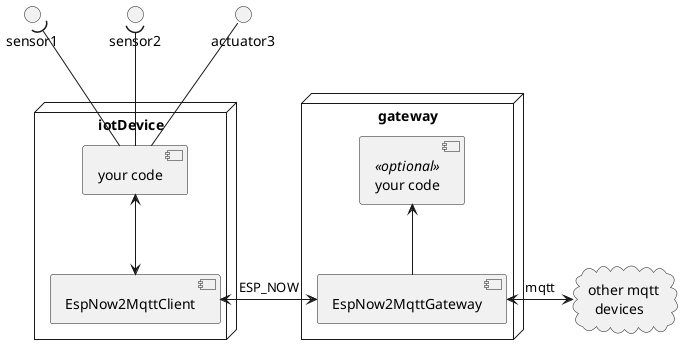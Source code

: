 @startuml big picture

interface sensor1
interface sensor2
interface actuator3

node iotDevice{
    component "your code" as ucode
    component EspNow2MqttClient
    ucode <--> EspNow2MqttClient   
}

sensor1 )-- ucode
sensor2 )-- ucode
actuator3 -- ucode

node gateway {
    component "your code" <<optional>> as gcode
    component EspNow2MqttGateway
    gcode <-- EspNow2MqttGateway
}

EspNow2MqttClient <-> EspNow2MqttGateway : ESP_NOW

cloud "other mqtt\n  devices" as other 

EspNow2MqttGateway <-> other : mqtt

@enduml


@startuml internals
'left to right direction


'node client {
    component EspNow2MqttClient{
        component nanoPb <<binary serialization>> as nanopbc
        component chacha <<symetric cyphering>> as chachac
        nanopbc <..> chachac
    }
'}

'node gateway {
    component EspNow2MqttGateway{
        component pubSubscribe <<mqtt library>> as mqttlib
        component nanoPb <<binary serialization>> as nanopbg
        component chacha <<symetric cyphering>> as chachag
        mqttlib <..> nanopbg
        nanopbg <..> chachag
    }

'}

chachac <-> chachag: ESP-NOW

node "mqtt service" as mqtt

mqttlib <-> mqtt

@enduml